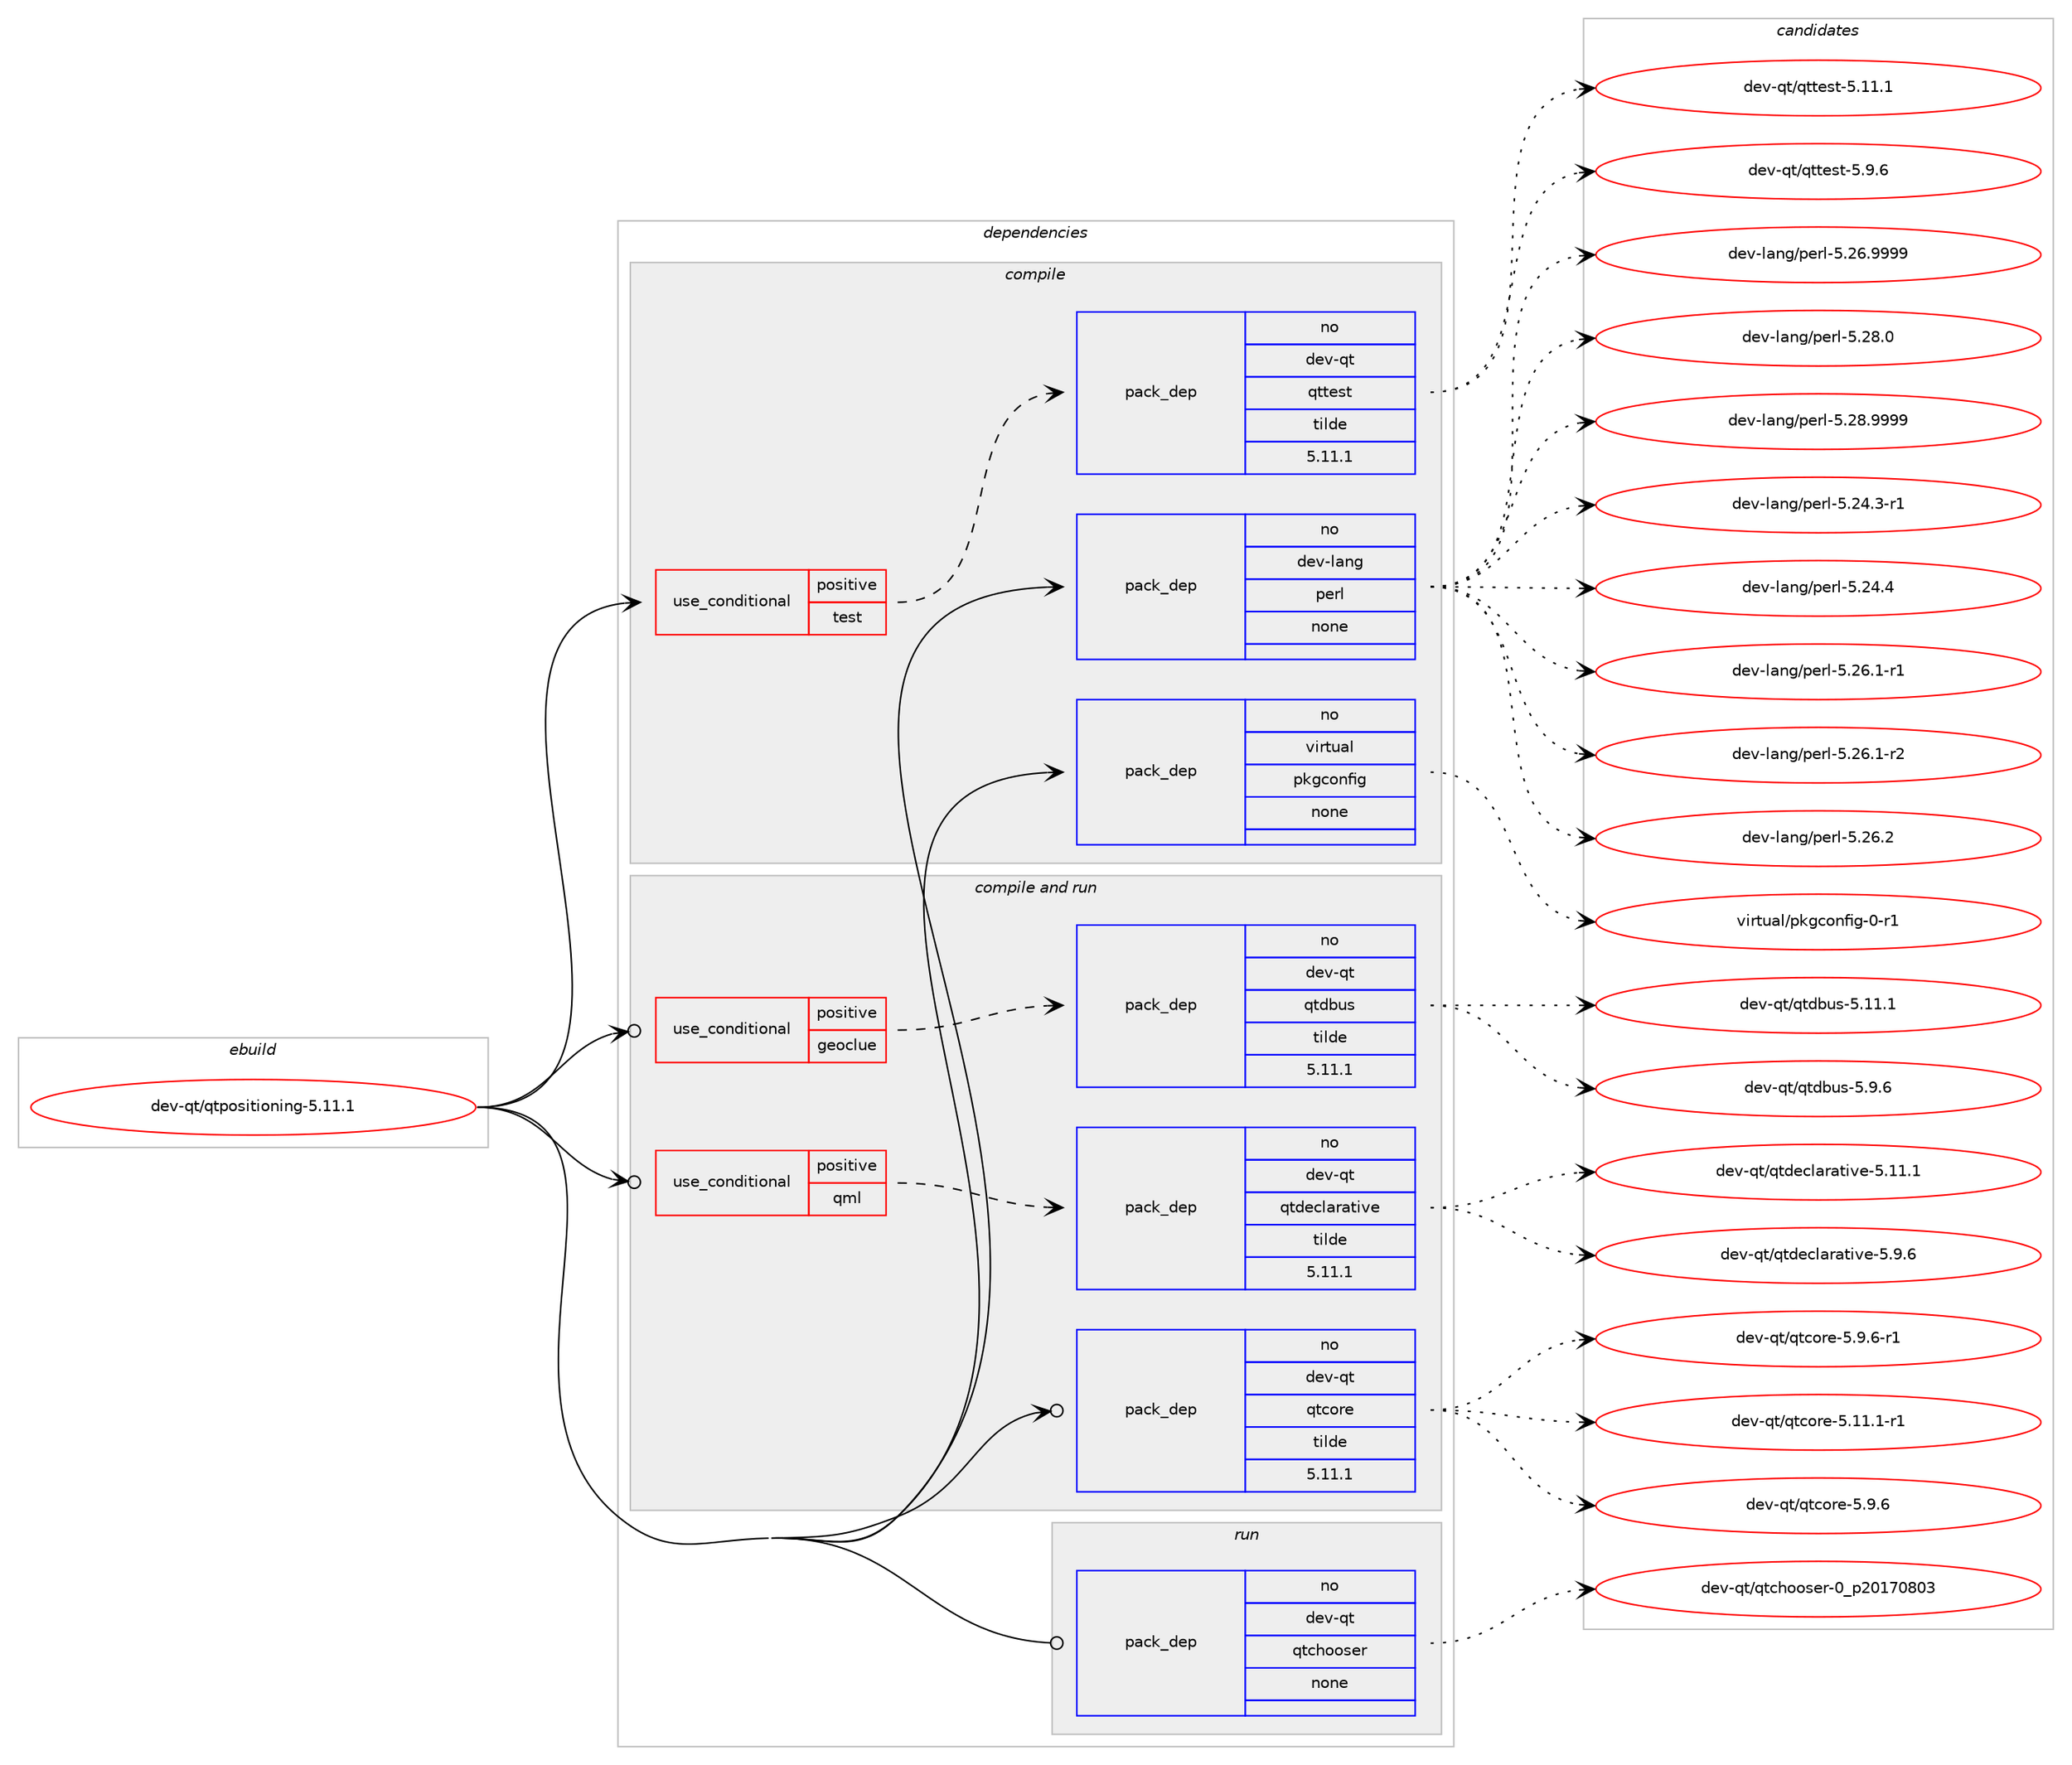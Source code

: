 digraph prolog {

# *************
# Graph options
# *************

newrank=true;
concentrate=true;
compound=true;
graph [rankdir=LR,fontname=Helvetica,fontsize=10,ranksep=1.5];#, ranksep=2.5, nodesep=0.2];
edge  [arrowhead=vee];
node  [fontname=Helvetica,fontsize=10];

# **********
# The ebuild
# **********

subgraph cluster_leftcol {
color=gray;
rank=same;
label=<<i>ebuild</i>>;
id [label="dev-qt/qtpositioning-5.11.1", color=red, width=4, href="../dev-qt/qtpositioning-5.11.1.svg"];
}

# ****************
# The dependencies
# ****************

subgraph cluster_midcol {
color=gray;
label=<<i>dependencies</i>>;
subgraph cluster_compile {
fillcolor="#eeeeee";
style=filled;
label=<<i>compile</i>>;
subgraph cond1350 {
dependency5911 [label=<<TABLE BORDER="0" CELLBORDER="1" CELLSPACING="0" CELLPADDING="4"><TR><TD ROWSPAN="3" CELLPADDING="10">use_conditional</TD></TR><TR><TD>positive</TD></TR><TR><TD>test</TD></TR></TABLE>>, shape=none, color=red];
subgraph pack4434 {
dependency5912 [label=<<TABLE BORDER="0" CELLBORDER="1" CELLSPACING="0" CELLPADDING="4" WIDTH="220"><TR><TD ROWSPAN="6" CELLPADDING="30">pack_dep</TD></TR><TR><TD WIDTH="110">no</TD></TR><TR><TD>dev-qt</TD></TR><TR><TD>qttest</TD></TR><TR><TD>tilde</TD></TR><TR><TD>5.11.1</TD></TR></TABLE>>, shape=none, color=blue];
}
dependency5911:e -> dependency5912:w [weight=20,style="dashed",arrowhead="vee"];
}
id:e -> dependency5911:w [weight=20,style="solid",arrowhead="vee"];
subgraph pack4435 {
dependency5913 [label=<<TABLE BORDER="0" CELLBORDER="1" CELLSPACING="0" CELLPADDING="4" WIDTH="220"><TR><TD ROWSPAN="6" CELLPADDING="30">pack_dep</TD></TR><TR><TD WIDTH="110">no</TD></TR><TR><TD>dev-lang</TD></TR><TR><TD>perl</TD></TR><TR><TD>none</TD></TR><TR><TD></TD></TR></TABLE>>, shape=none, color=blue];
}
id:e -> dependency5913:w [weight=20,style="solid",arrowhead="vee"];
subgraph pack4436 {
dependency5914 [label=<<TABLE BORDER="0" CELLBORDER="1" CELLSPACING="0" CELLPADDING="4" WIDTH="220"><TR><TD ROWSPAN="6" CELLPADDING="30">pack_dep</TD></TR><TR><TD WIDTH="110">no</TD></TR><TR><TD>virtual</TD></TR><TR><TD>pkgconfig</TD></TR><TR><TD>none</TD></TR><TR><TD></TD></TR></TABLE>>, shape=none, color=blue];
}
id:e -> dependency5914:w [weight=20,style="solid",arrowhead="vee"];
}
subgraph cluster_compileandrun {
fillcolor="#eeeeee";
style=filled;
label=<<i>compile and run</i>>;
subgraph cond1351 {
dependency5915 [label=<<TABLE BORDER="0" CELLBORDER="1" CELLSPACING="0" CELLPADDING="4"><TR><TD ROWSPAN="3" CELLPADDING="10">use_conditional</TD></TR><TR><TD>positive</TD></TR><TR><TD>geoclue</TD></TR></TABLE>>, shape=none, color=red];
subgraph pack4437 {
dependency5916 [label=<<TABLE BORDER="0" CELLBORDER="1" CELLSPACING="0" CELLPADDING="4" WIDTH="220"><TR><TD ROWSPAN="6" CELLPADDING="30">pack_dep</TD></TR><TR><TD WIDTH="110">no</TD></TR><TR><TD>dev-qt</TD></TR><TR><TD>qtdbus</TD></TR><TR><TD>tilde</TD></TR><TR><TD>5.11.1</TD></TR></TABLE>>, shape=none, color=blue];
}
dependency5915:e -> dependency5916:w [weight=20,style="dashed",arrowhead="vee"];
}
id:e -> dependency5915:w [weight=20,style="solid",arrowhead="odotvee"];
subgraph cond1352 {
dependency5917 [label=<<TABLE BORDER="0" CELLBORDER="1" CELLSPACING="0" CELLPADDING="4"><TR><TD ROWSPAN="3" CELLPADDING="10">use_conditional</TD></TR><TR><TD>positive</TD></TR><TR><TD>qml</TD></TR></TABLE>>, shape=none, color=red];
subgraph pack4438 {
dependency5918 [label=<<TABLE BORDER="0" CELLBORDER="1" CELLSPACING="0" CELLPADDING="4" WIDTH="220"><TR><TD ROWSPAN="6" CELLPADDING="30">pack_dep</TD></TR><TR><TD WIDTH="110">no</TD></TR><TR><TD>dev-qt</TD></TR><TR><TD>qtdeclarative</TD></TR><TR><TD>tilde</TD></TR><TR><TD>5.11.1</TD></TR></TABLE>>, shape=none, color=blue];
}
dependency5917:e -> dependency5918:w [weight=20,style="dashed",arrowhead="vee"];
}
id:e -> dependency5917:w [weight=20,style="solid",arrowhead="odotvee"];
subgraph pack4439 {
dependency5919 [label=<<TABLE BORDER="0" CELLBORDER="1" CELLSPACING="0" CELLPADDING="4" WIDTH="220"><TR><TD ROWSPAN="6" CELLPADDING="30">pack_dep</TD></TR><TR><TD WIDTH="110">no</TD></TR><TR><TD>dev-qt</TD></TR><TR><TD>qtcore</TD></TR><TR><TD>tilde</TD></TR><TR><TD>5.11.1</TD></TR></TABLE>>, shape=none, color=blue];
}
id:e -> dependency5919:w [weight=20,style="solid",arrowhead="odotvee"];
}
subgraph cluster_run {
fillcolor="#eeeeee";
style=filled;
label=<<i>run</i>>;
subgraph pack4440 {
dependency5920 [label=<<TABLE BORDER="0" CELLBORDER="1" CELLSPACING="0" CELLPADDING="4" WIDTH="220"><TR><TD ROWSPAN="6" CELLPADDING="30">pack_dep</TD></TR><TR><TD WIDTH="110">no</TD></TR><TR><TD>dev-qt</TD></TR><TR><TD>qtchooser</TD></TR><TR><TD>none</TD></TR><TR><TD></TD></TR></TABLE>>, shape=none, color=blue];
}
id:e -> dependency5920:w [weight=20,style="solid",arrowhead="odot"];
}
}

# **************
# The candidates
# **************

subgraph cluster_choices {
rank=same;
color=gray;
label=<<i>candidates</i>>;

subgraph choice4434 {
color=black;
nodesep=1;
choice100101118451131164711311611610111511645534649494649 [label="dev-qt/qttest-5.11.1", color=red, width=4,href="../dev-qt/qttest-5.11.1.svg"];
choice1001011184511311647113116116101115116455346574654 [label="dev-qt/qttest-5.9.6", color=red, width=4,href="../dev-qt/qttest-5.9.6.svg"];
dependency5912:e -> choice100101118451131164711311611610111511645534649494649:w [style=dotted,weight="100"];
dependency5912:e -> choice1001011184511311647113116116101115116455346574654:w [style=dotted,weight="100"];
}
subgraph choice4435 {
color=black;
nodesep=1;
choice100101118451089711010347112101114108455346505246514511449 [label="dev-lang/perl-5.24.3-r1", color=red, width=4,href="../dev-lang/perl-5.24.3-r1.svg"];
choice10010111845108971101034711210111410845534650524652 [label="dev-lang/perl-5.24.4", color=red, width=4,href="../dev-lang/perl-5.24.4.svg"];
choice100101118451089711010347112101114108455346505446494511449 [label="dev-lang/perl-5.26.1-r1", color=red, width=4,href="../dev-lang/perl-5.26.1-r1.svg"];
choice100101118451089711010347112101114108455346505446494511450 [label="dev-lang/perl-5.26.1-r2", color=red, width=4,href="../dev-lang/perl-5.26.1-r2.svg"];
choice10010111845108971101034711210111410845534650544650 [label="dev-lang/perl-5.26.2", color=red, width=4,href="../dev-lang/perl-5.26.2.svg"];
choice10010111845108971101034711210111410845534650544657575757 [label="dev-lang/perl-5.26.9999", color=red, width=4,href="../dev-lang/perl-5.26.9999.svg"];
choice10010111845108971101034711210111410845534650564648 [label="dev-lang/perl-5.28.0", color=red, width=4,href="../dev-lang/perl-5.28.0.svg"];
choice10010111845108971101034711210111410845534650564657575757 [label="dev-lang/perl-5.28.9999", color=red, width=4,href="../dev-lang/perl-5.28.9999.svg"];
dependency5913:e -> choice100101118451089711010347112101114108455346505246514511449:w [style=dotted,weight="100"];
dependency5913:e -> choice10010111845108971101034711210111410845534650524652:w [style=dotted,weight="100"];
dependency5913:e -> choice100101118451089711010347112101114108455346505446494511449:w [style=dotted,weight="100"];
dependency5913:e -> choice100101118451089711010347112101114108455346505446494511450:w [style=dotted,weight="100"];
dependency5913:e -> choice10010111845108971101034711210111410845534650544650:w [style=dotted,weight="100"];
dependency5913:e -> choice10010111845108971101034711210111410845534650544657575757:w [style=dotted,weight="100"];
dependency5913:e -> choice10010111845108971101034711210111410845534650564648:w [style=dotted,weight="100"];
dependency5913:e -> choice10010111845108971101034711210111410845534650564657575757:w [style=dotted,weight="100"];
}
subgraph choice4436 {
color=black;
nodesep=1;
choice11810511411611797108471121071039911111010210510345484511449 [label="virtual/pkgconfig-0-r1", color=red, width=4,href="../virtual/pkgconfig-0-r1.svg"];
dependency5914:e -> choice11810511411611797108471121071039911111010210510345484511449:w [style=dotted,weight="100"];
}
subgraph choice4437 {
color=black;
nodesep=1;
choice10010111845113116471131161009811711545534649494649 [label="dev-qt/qtdbus-5.11.1", color=red, width=4,href="../dev-qt/qtdbus-5.11.1.svg"];
choice100101118451131164711311610098117115455346574654 [label="dev-qt/qtdbus-5.9.6", color=red, width=4,href="../dev-qt/qtdbus-5.9.6.svg"];
dependency5916:e -> choice10010111845113116471131161009811711545534649494649:w [style=dotted,weight="100"];
dependency5916:e -> choice100101118451131164711311610098117115455346574654:w [style=dotted,weight="100"];
}
subgraph choice4438 {
color=black;
nodesep=1;
choice100101118451131164711311610010199108971149711610511810145534649494649 [label="dev-qt/qtdeclarative-5.11.1", color=red, width=4,href="../dev-qt/qtdeclarative-5.11.1.svg"];
choice1001011184511311647113116100101991089711497116105118101455346574654 [label="dev-qt/qtdeclarative-5.9.6", color=red, width=4,href="../dev-qt/qtdeclarative-5.9.6.svg"];
dependency5918:e -> choice100101118451131164711311610010199108971149711610511810145534649494649:w [style=dotted,weight="100"];
dependency5918:e -> choice1001011184511311647113116100101991089711497116105118101455346574654:w [style=dotted,weight="100"];
}
subgraph choice4439 {
color=black;
nodesep=1;
choice100101118451131164711311699111114101455346494946494511449 [label="dev-qt/qtcore-5.11.1-r1", color=red, width=4,href="../dev-qt/qtcore-5.11.1-r1.svg"];
choice100101118451131164711311699111114101455346574654 [label="dev-qt/qtcore-5.9.6", color=red, width=4,href="../dev-qt/qtcore-5.9.6.svg"];
choice1001011184511311647113116991111141014553465746544511449 [label="dev-qt/qtcore-5.9.6-r1", color=red, width=4,href="../dev-qt/qtcore-5.9.6-r1.svg"];
dependency5919:e -> choice100101118451131164711311699111114101455346494946494511449:w [style=dotted,weight="100"];
dependency5919:e -> choice100101118451131164711311699111114101455346574654:w [style=dotted,weight="100"];
dependency5919:e -> choice1001011184511311647113116991111141014553465746544511449:w [style=dotted,weight="100"];
}
subgraph choice4440 {
color=black;
nodesep=1;
choice1001011184511311647113116991041111111151011144548951125048495548564851 [label="dev-qt/qtchooser-0_p20170803", color=red, width=4,href="../dev-qt/qtchooser-0_p20170803.svg"];
dependency5920:e -> choice1001011184511311647113116991041111111151011144548951125048495548564851:w [style=dotted,weight="100"];
}
}

}
